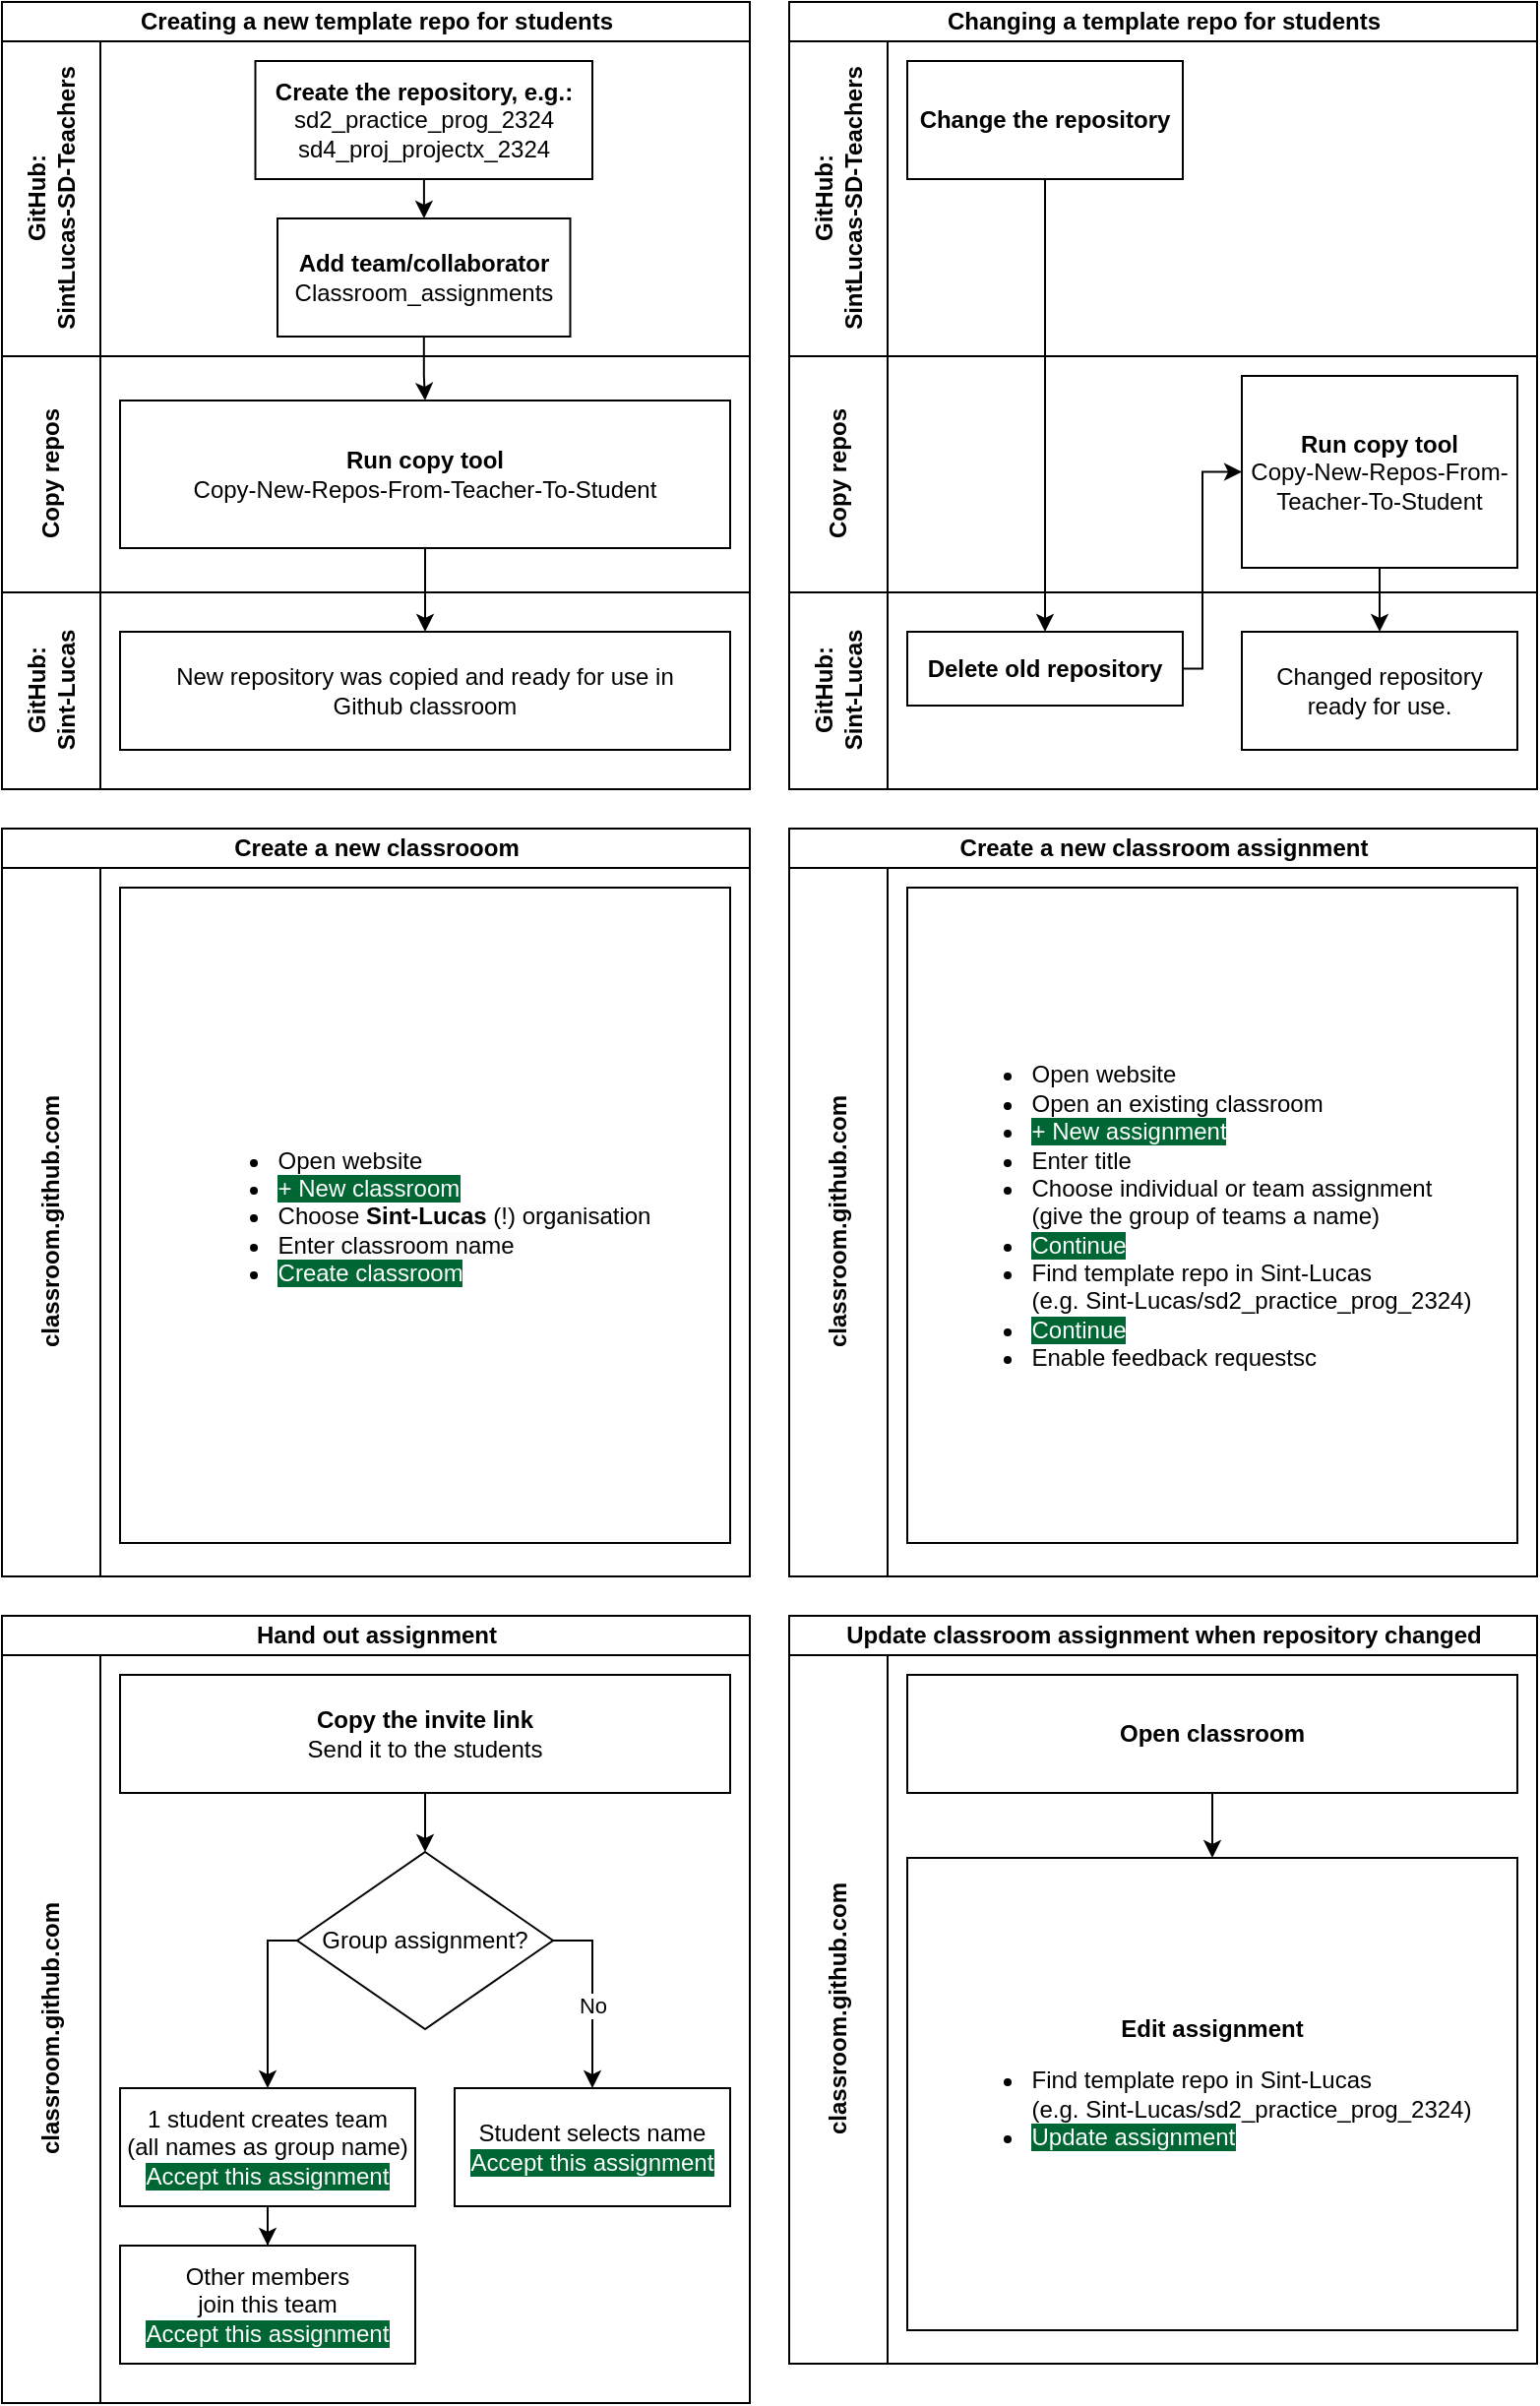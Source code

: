 <mxfile version="22.1.0" type="github">
  <diagram id="prtHgNgQTEPvFCAcTncT" name="Page-1">
    <mxGraphModel dx="737" dy="310" grid="1" gridSize="10" guides="1" tooltips="1" connect="1" arrows="1" fold="1" page="1" pageScale="1" pageWidth="827" pageHeight="1169" math="0" shadow="0">
      <root>
        <mxCell id="0" />
        <mxCell id="1" parent="0" />
        <mxCell id="cB7DvBvC8rL1--WPOTw6-1" value="Creating a new template repo for students" style="swimlane;childLayout=stackLayout;resizeParent=1;resizeParentMax=0;horizontal=1;startSize=20;horizontalStack=0;html=1;" vertex="1" parent="1">
          <mxGeometry x="20" y="60" width="380" height="400" as="geometry" />
        </mxCell>
        <mxCell id="cB7DvBvC8rL1--WPOTw6-2" value="GitHub:&lt;br&gt;SintLucas-SD-Teachers" style="swimlane;startSize=50;horizontal=0;html=1;" vertex="1" parent="cB7DvBvC8rL1--WPOTw6-1">
          <mxGeometry y="20" width="380" height="160" as="geometry" />
        </mxCell>
        <mxCell id="cB7DvBvC8rL1--WPOTw6-5" value="&lt;b&gt;Create the repository, e.g.:&lt;br&gt;&lt;/b&gt;sd2_practice_prog_2324&lt;br&gt;sd4_proj_projectx_2324" style="rounded=0;whiteSpace=wrap;html=1;" vertex="1" parent="cB7DvBvC8rL1--WPOTw6-2">
          <mxGeometry x="128.75" y="10" width="171.25" height="60" as="geometry" />
        </mxCell>
        <mxCell id="cB7DvBvC8rL1--WPOTw6-23" value="&lt;b&gt;Add team/collaborator&lt;/b&gt;&lt;br&gt;Classroom_assignments" style="whiteSpace=wrap;html=1;rounded=0;" vertex="1" parent="cB7DvBvC8rL1--WPOTw6-2">
          <mxGeometry x="140" y="90" width="148.75" height="60" as="geometry" />
        </mxCell>
        <mxCell id="cB7DvBvC8rL1--WPOTw6-44" value="" style="edgeStyle=orthogonalEdgeStyle;rounded=0;orthogonalLoop=1;jettySize=auto;html=1;entryX=0.5;entryY=0;entryDx=0;entryDy=0;" edge="1" parent="cB7DvBvC8rL1--WPOTw6-2" source="cB7DvBvC8rL1--WPOTw6-5" target="cB7DvBvC8rL1--WPOTw6-23">
          <mxGeometry relative="1" as="geometry" />
        </mxCell>
        <mxCell id="cB7DvBvC8rL1--WPOTw6-3" value="Copy repos" style="swimlane;startSize=50;horizontal=0;html=1;" vertex="1" parent="cB7DvBvC8rL1--WPOTw6-1">
          <mxGeometry y="180" width="380" height="120" as="geometry" />
        </mxCell>
        <mxCell id="cB7DvBvC8rL1--WPOTw6-25" value="&lt;b&gt;Run copy tool&lt;/b&gt;&lt;br&gt;Copy-New-Repos-From-Teacher-To-Student" style="whiteSpace=wrap;html=1;rounded=0;" vertex="1" parent="cB7DvBvC8rL1--WPOTw6-3">
          <mxGeometry x="60" y="22.5" width="310" height="75" as="geometry" />
        </mxCell>
        <mxCell id="cB7DvBvC8rL1--WPOTw6-4" value="GitHub:&lt;br&gt;Sint-Lucas" style="swimlane;startSize=50;horizontal=0;html=1;" vertex="1" parent="cB7DvBvC8rL1--WPOTw6-1">
          <mxGeometry y="300" width="380" height="100" as="geometry" />
        </mxCell>
        <mxCell id="cB7DvBvC8rL1--WPOTw6-27" value="New repository was copied and ready for use in &lt;br&gt;Github classroom" style="whiteSpace=wrap;html=1;rounded=0;" vertex="1" parent="cB7DvBvC8rL1--WPOTw6-4">
          <mxGeometry x="60" y="20" width="310" height="60" as="geometry" />
        </mxCell>
        <mxCell id="cB7DvBvC8rL1--WPOTw6-40" value="" style="edgeStyle=orthogonalEdgeStyle;rounded=0;orthogonalLoop=1;jettySize=auto;html=1;" edge="1" parent="cB7DvBvC8rL1--WPOTw6-1" source="cB7DvBvC8rL1--WPOTw6-25" target="cB7DvBvC8rL1--WPOTw6-27">
          <mxGeometry relative="1" as="geometry" />
        </mxCell>
        <mxCell id="cB7DvBvC8rL1--WPOTw6-45" value="" style="edgeStyle=orthogonalEdgeStyle;rounded=0;orthogonalLoop=1;jettySize=auto;html=1;" edge="1" parent="cB7DvBvC8rL1--WPOTw6-1" source="cB7DvBvC8rL1--WPOTw6-23" target="cB7DvBvC8rL1--WPOTw6-25">
          <mxGeometry relative="1" as="geometry" />
        </mxCell>
        <mxCell id="cB7DvBvC8rL1--WPOTw6-29" value="Changing a template repo for students" style="swimlane;childLayout=stackLayout;resizeParent=1;resizeParentMax=0;horizontal=1;startSize=20;horizontalStack=0;html=1;" vertex="1" parent="1">
          <mxGeometry x="420" y="60" width="380" height="400" as="geometry" />
        </mxCell>
        <mxCell id="cB7DvBvC8rL1--WPOTw6-30" value="GitHub:&lt;br&gt;SintLucas-SD-Teachers" style="swimlane;startSize=50;horizontal=0;html=1;" vertex="1" parent="cB7DvBvC8rL1--WPOTw6-29">
          <mxGeometry y="20" width="380" height="160" as="geometry" />
        </mxCell>
        <mxCell id="cB7DvBvC8rL1--WPOTw6-32" value="&lt;b&gt;Change the repository&lt;/b&gt;" style="rounded=0;whiteSpace=wrap;html=1;" vertex="1" parent="cB7DvBvC8rL1--WPOTw6-30">
          <mxGeometry x="60" y="10" width="140" height="60" as="geometry" />
        </mxCell>
        <mxCell id="cB7DvBvC8rL1--WPOTw6-34" value="Copy repos" style="swimlane;startSize=50;horizontal=0;html=1;" vertex="1" parent="cB7DvBvC8rL1--WPOTw6-29">
          <mxGeometry y="180" width="380" height="120" as="geometry" />
        </mxCell>
        <mxCell id="cB7DvBvC8rL1--WPOTw6-35" value="&lt;b&gt;Run copy tool&lt;/b&gt;&lt;br&gt;Copy-New-Repos-From-Teacher-To-Student" style="whiteSpace=wrap;html=1;rounded=0;" vertex="1" parent="cB7DvBvC8rL1--WPOTw6-34">
          <mxGeometry x="230" y="10" width="140" height="97.5" as="geometry" />
        </mxCell>
        <mxCell id="cB7DvBvC8rL1--WPOTw6-36" value="GitHub:&lt;br&gt;Sint-Lucas" style="swimlane;startSize=50;horizontal=0;html=1;" vertex="1" parent="cB7DvBvC8rL1--WPOTw6-29">
          <mxGeometry y="300" width="380" height="100" as="geometry" />
        </mxCell>
        <mxCell id="cB7DvBvC8rL1--WPOTw6-37" value="Changed repository ready for use." style="whiteSpace=wrap;html=1;rounded=0;" vertex="1" parent="cB7DvBvC8rL1--WPOTw6-36">
          <mxGeometry x="230" y="20" width="140" height="60" as="geometry" />
        </mxCell>
        <mxCell id="cB7DvBvC8rL1--WPOTw6-46" value="&lt;b&gt;Delete old repository&lt;/b&gt;" style="whiteSpace=wrap;html=1;rounded=0;" vertex="1" parent="cB7DvBvC8rL1--WPOTw6-36">
          <mxGeometry x="60" y="20" width="140" height="37.5" as="geometry" />
        </mxCell>
        <mxCell id="cB7DvBvC8rL1--WPOTw6-39" value="" style="edgeStyle=orthogonalEdgeStyle;rounded=0;orthogonalLoop=1;jettySize=auto;html=1;" edge="1" parent="cB7DvBvC8rL1--WPOTw6-29" source="cB7DvBvC8rL1--WPOTw6-35" target="cB7DvBvC8rL1--WPOTw6-37">
          <mxGeometry relative="1" as="geometry" />
        </mxCell>
        <mxCell id="cB7DvBvC8rL1--WPOTw6-47" style="edgeStyle=orthogonalEdgeStyle;rounded=0;orthogonalLoop=1;jettySize=auto;html=1;" edge="1" parent="cB7DvBvC8rL1--WPOTw6-29" source="cB7DvBvC8rL1--WPOTw6-32" target="cB7DvBvC8rL1--WPOTw6-46">
          <mxGeometry relative="1" as="geometry" />
        </mxCell>
        <mxCell id="cB7DvBvC8rL1--WPOTw6-49" style="edgeStyle=orthogonalEdgeStyle;rounded=0;orthogonalLoop=1;jettySize=auto;html=1;entryX=0;entryY=0.5;entryDx=0;entryDy=0;" edge="1" parent="cB7DvBvC8rL1--WPOTw6-29" source="cB7DvBvC8rL1--WPOTw6-46" target="cB7DvBvC8rL1--WPOTw6-35">
          <mxGeometry relative="1" as="geometry">
            <Array as="points">
              <mxPoint x="210" y="339" />
              <mxPoint x="210" y="239" />
            </Array>
          </mxGeometry>
        </mxCell>
        <mxCell id="cB7DvBvC8rL1--WPOTw6-94" value="Create a new classroom assignment" style="swimlane;childLayout=stackLayout;resizeParent=1;resizeParentMax=0;horizontal=1;startSize=20;horizontalStack=0;html=1;" vertex="1" parent="1">
          <mxGeometry x="420" y="480" width="380" height="380" as="geometry" />
        </mxCell>
        <mxCell id="cB7DvBvC8rL1--WPOTw6-95" value="classroom.github.com" style="swimlane;startSize=50;horizontal=0;html=1;" vertex="1" parent="cB7DvBvC8rL1--WPOTw6-94">
          <mxGeometry y="20" width="380" height="360" as="geometry" />
        </mxCell>
        <mxCell id="cB7DvBvC8rL1--WPOTw6-100" value="&lt;div style=&quot;text-align: left;&quot;&gt;&lt;ul&gt;&lt;li&gt;Open website&lt;/li&gt;&lt;li&gt;Open an existing classroom&lt;/li&gt;&lt;li&gt;&lt;span style=&quot;background-color: rgb(0, 102, 51);&quot;&gt;&lt;font color=&quot;#ffffff&quot;&gt;+ New assignment&lt;/font&gt;&lt;/span&gt;&lt;/li&gt;&lt;li&gt;&lt;span style=&quot;background-color: initial;&quot;&gt;Enter title&lt;/span&gt;&lt;/li&gt;&lt;li&gt;&lt;span style=&quot;background-color: initial;&quot;&gt;Choose individual or team assignment&lt;br&gt;&lt;/span&gt;(give the group of teams a name)&lt;/li&gt;&lt;li&gt;&lt;span style=&quot;background-color: rgb(0, 102, 51);&quot;&gt;&lt;font color=&quot;#ffffff&quot;&gt;Continue&lt;/font&gt;&lt;/span&gt;&lt;/li&gt;&lt;li&gt;&lt;span style=&quot;background-color: initial;&quot;&gt;Find template repo in Sint-Lucas&lt;br&gt;(e.g. Sint-Lucas/sd2_practice_prog_2324)&lt;/span&gt;&lt;/li&gt;&lt;li&gt;&lt;span style=&quot;background-color: rgb(0, 102, 51);&quot;&gt;&lt;font color=&quot;#ffffff&quot;&gt;Continue&lt;/font&gt;&lt;/span&gt;&lt;/li&gt;&lt;li&gt;Enable feedback requestsc&lt;/li&gt;&lt;/ul&gt;&lt;/div&gt;" style="whiteSpace=wrap;html=1;rounded=0;" vertex="1" parent="cB7DvBvC8rL1--WPOTw6-95">
          <mxGeometry x="60" y="10" width="310" height="333" as="geometry" />
        </mxCell>
        <mxCell id="cB7DvBvC8rL1--WPOTw6-108" value="Update classroom assignment when repository changed" style="swimlane;childLayout=stackLayout;resizeParent=1;resizeParentMax=0;horizontal=1;startSize=20;horizontalStack=0;html=1;" vertex="1" parent="1">
          <mxGeometry x="420" y="880" width="380" height="380" as="geometry" />
        </mxCell>
        <mxCell id="cB7DvBvC8rL1--WPOTw6-109" value="classroom.github.com" style="swimlane;startSize=50;horizontal=0;html=1;" vertex="1" parent="cB7DvBvC8rL1--WPOTw6-108">
          <mxGeometry y="20" width="380" height="360" as="geometry" />
        </mxCell>
        <mxCell id="cB7DvBvC8rL1--WPOTw6-110" value="&lt;b&gt;Open classroom&lt;/b&gt;" style="whiteSpace=wrap;html=1;rounded=0;" vertex="1" parent="cB7DvBvC8rL1--WPOTw6-109">
          <mxGeometry x="60" y="10" width="310" height="60" as="geometry" />
        </mxCell>
        <mxCell id="cB7DvBvC8rL1--WPOTw6-111" value="&lt;b&gt;Edit assignment&lt;/b&gt;&lt;br&gt;&lt;div style=&quot;text-align: left;&quot;&gt;&lt;ul&gt;&lt;li&gt;&lt;span style=&quot;background-color: initial;&quot;&gt;Find template repo in Sint-Lucas&lt;br&gt;&lt;/span&gt;(e.g. Sint-Lucas/sd2_practice_prog_2324)&lt;br&gt;&lt;/li&gt;&lt;li&gt;&lt;span style=&quot;color: rgb(255, 255, 255); background-color: rgb(0, 102, 51);&quot;&gt;Update assignment&lt;/span&gt;&lt;br&gt;&lt;/li&gt;&lt;/ul&gt;&lt;/div&gt;" style="whiteSpace=wrap;html=1;rounded=0;" vertex="1" parent="cB7DvBvC8rL1--WPOTw6-109">
          <mxGeometry x="60" y="103" width="310" height="240" as="geometry" />
        </mxCell>
        <mxCell id="cB7DvBvC8rL1--WPOTw6-112" value="" style="edgeStyle=orthogonalEdgeStyle;rounded=0;orthogonalLoop=1;jettySize=auto;html=1;" edge="1" parent="cB7DvBvC8rL1--WPOTw6-109" source="cB7DvBvC8rL1--WPOTw6-110" target="cB7DvBvC8rL1--WPOTw6-111">
          <mxGeometry relative="1" as="geometry" />
        </mxCell>
        <mxCell id="cB7DvBvC8rL1--WPOTw6-113" value="Hand out assignment" style="swimlane;childLayout=stackLayout;resizeParent=1;resizeParentMax=0;horizontal=1;startSize=20;horizontalStack=0;html=1;" vertex="1" parent="1">
          <mxGeometry x="20" y="880" width="380" height="400" as="geometry" />
        </mxCell>
        <mxCell id="cB7DvBvC8rL1--WPOTw6-114" value="classroom.github.com" style="swimlane;startSize=50;horizontal=0;html=1;" vertex="1" parent="cB7DvBvC8rL1--WPOTw6-113">
          <mxGeometry y="20" width="380" height="380" as="geometry" />
        </mxCell>
        <mxCell id="cB7DvBvC8rL1--WPOTw6-119" value="" style="edgeStyle=orthogonalEdgeStyle;rounded=0;orthogonalLoop=1;jettySize=auto;html=1;" edge="1" parent="cB7DvBvC8rL1--WPOTw6-114" source="cB7DvBvC8rL1--WPOTw6-116" target="cB7DvBvC8rL1--WPOTw6-118">
          <mxGeometry relative="1" as="geometry" />
        </mxCell>
        <mxCell id="cB7DvBvC8rL1--WPOTw6-116" value="&lt;b&gt;Copy the invite link&lt;br&gt;&lt;/b&gt;Send it to the students" style="whiteSpace=wrap;html=1;rounded=0;" vertex="1" parent="cB7DvBvC8rL1--WPOTw6-114">
          <mxGeometry x="60" y="10" width="310" height="60" as="geometry" />
        </mxCell>
        <mxCell id="cB7DvBvC8rL1--WPOTw6-126" value="" style="edgeStyle=orthogonalEdgeStyle;rounded=0;orthogonalLoop=1;jettySize=auto;html=1;exitX=1;exitY=0.5;exitDx=0;exitDy=0;" edge="1" parent="cB7DvBvC8rL1--WPOTw6-114" source="cB7DvBvC8rL1--WPOTw6-118" target="cB7DvBvC8rL1--WPOTw6-125">
          <mxGeometry relative="1" as="geometry" />
        </mxCell>
        <mxCell id="cB7DvBvC8rL1--WPOTw6-127" value="No" style="edgeLabel;html=1;align=center;verticalAlign=middle;resizable=0;points=[];" vertex="1" connectable="0" parent="cB7DvBvC8rL1--WPOTw6-126">
          <mxGeometry x="0.105" relative="1" as="geometry">
            <mxPoint as="offset" />
          </mxGeometry>
        </mxCell>
        <mxCell id="cB7DvBvC8rL1--WPOTw6-132" style="edgeStyle=orthogonalEdgeStyle;rounded=0;orthogonalLoop=1;jettySize=auto;html=1;exitX=0;exitY=0.5;exitDx=0;exitDy=0;" edge="1" parent="cB7DvBvC8rL1--WPOTw6-114" source="cB7DvBvC8rL1--WPOTw6-118" target="cB7DvBvC8rL1--WPOTw6-120">
          <mxGeometry relative="1" as="geometry">
            <Array as="points">
              <mxPoint x="135" y="145" />
            </Array>
          </mxGeometry>
        </mxCell>
        <mxCell id="cB7DvBvC8rL1--WPOTw6-118" value="Group assignment?" style="rhombus;whiteSpace=wrap;html=1;" vertex="1" parent="cB7DvBvC8rL1--WPOTw6-114">
          <mxGeometry x="150" y="100" width="130" height="90" as="geometry" />
        </mxCell>
        <mxCell id="cB7DvBvC8rL1--WPOTw6-134" value="" style="edgeStyle=orthogonalEdgeStyle;rounded=0;orthogonalLoop=1;jettySize=auto;html=1;" edge="1" parent="cB7DvBvC8rL1--WPOTw6-114" source="cB7DvBvC8rL1--WPOTw6-120" target="cB7DvBvC8rL1--WPOTw6-129">
          <mxGeometry relative="1" as="geometry" />
        </mxCell>
        <mxCell id="cB7DvBvC8rL1--WPOTw6-120" value="1 student creates team &lt;br&gt;(all names as group name)&lt;br&gt;&lt;span style=&quot;background-color: rgb(0, 102, 51);&quot;&gt;&lt;font color=&quot;#ffffff&quot;&gt;Accept this assignment&lt;/font&gt;&lt;/span&gt;" style="whiteSpace=wrap;html=1;" vertex="1" parent="cB7DvBvC8rL1--WPOTw6-114">
          <mxGeometry x="60" y="220" width="150" height="60" as="geometry" />
        </mxCell>
        <mxCell id="cB7DvBvC8rL1--WPOTw6-125" value="Student selects name&lt;br&gt;&lt;span style=&quot;background-color: rgb(0, 102, 51);&quot;&gt;&lt;font color=&quot;#ffffff&quot;&gt;Accept this assignment&lt;/font&gt;&lt;/span&gt;" style="whiteSpace=wrap;html=1;" vertex="1" parent="cB7DvBvC8rL1--WPOTw6-114">
          <mxGeometry x="230" y="220" width="140" height="60" as="geometry" />
        </mxCell>
        <mxCell id="cB7DvBvC8rL1--WPOTw6-129" value="Other members&lt;br&gt;join this team&lt;br&gt;&lt;span style=&quot;background-color: rgb(0, 102, 51);&quot;&gt;&lt;font color=&quot;#ffffff&quot;&gt;Accept this assignment&lt;/font&gt;&lt;/span&gt;" style="whiteSpace=wrap;html=1;" vertex="1" parent="cB7DvBvC8rL1--WPOTw6-114">
          <mxGeometry x="60" y="300" width="150" height="60" as="geometry" />
        </mxCell>
        <mxCell id="cB7DvBvC8rL1--WPOTw6-135" value="Create a new classrooom" style="swimlane;childLayout=stackLayout;resizeParent=1;resizeParentMax=0;horizontal=1;startSize=20;horizontalStack=0;html=1;" vertex="1" parent="1">
          <mxGeometry x="20" y="480" width="380" height="380" as="geometry" />
        </mxCell>
        <mxCell id="cB7DvBvC8rL1--WPOTw6-136" value="classroom.github.com" style="swimlane;startSize=50;horizontal=0;html=1;" vertex="1" parent="cB7DvBvC8rL1--WPOTw6-135">
          <mxGeometry y="20" width="380" height="360" as="geometry" />
        </mxCell>
        <mxCell id="cB7DvBvC8rL1--WPOTw6-138" value="&lt;div style=&quot;text-align: left;&quot;&gt;&lt;ul&gt;&lt;li&gt;&lt;span style=&quot;background-color: initial;&quot;&gt;Open website&lt;/span&gt;&lt;br&gt;&lt;/li&gt;&lt;li&gt;&lt;span style=&quot;background-color: rgb(0, 102, 51);&quot;&gt;&lt;font color=&quot;#ffffff&quot;&gt;+ New classroom&lt;/font&gt;&lt;/span&gt;&lt;/li&gt;&lt;li&gt;Choose &lt;b&gt;Sint-Lucas &lt;/b&gt;(!) organisation&lt;/li&gt;&lt;li&gt;&lt;span style=&quot;background-color: rgb(251, 251, 251);&quot;&gt;Enter classroom name&lt;/span&gt;&lt;/li&gt;&lt;li&gt;&lt;span style=&quot;color: rgb(255, 255, 255); background-color: rgb(0, 102, 51);&quot;&gt;Create classroom&lt;/span&gt;&lt;/li&gt;&lt;/ul&gt;&lt;/div&gt;" style="whiteSpace=wrap;html=1;rounded=0;" vertex="1" parent="cB7DvBvC8rL1--WPOTw6-136">
          <mxGeometry x="60" y="10" width="310" height="333" as="geometry" />
        </mxCell>
      </root>
    </mxGraphModel>
  </diagram>
</mxfile>

